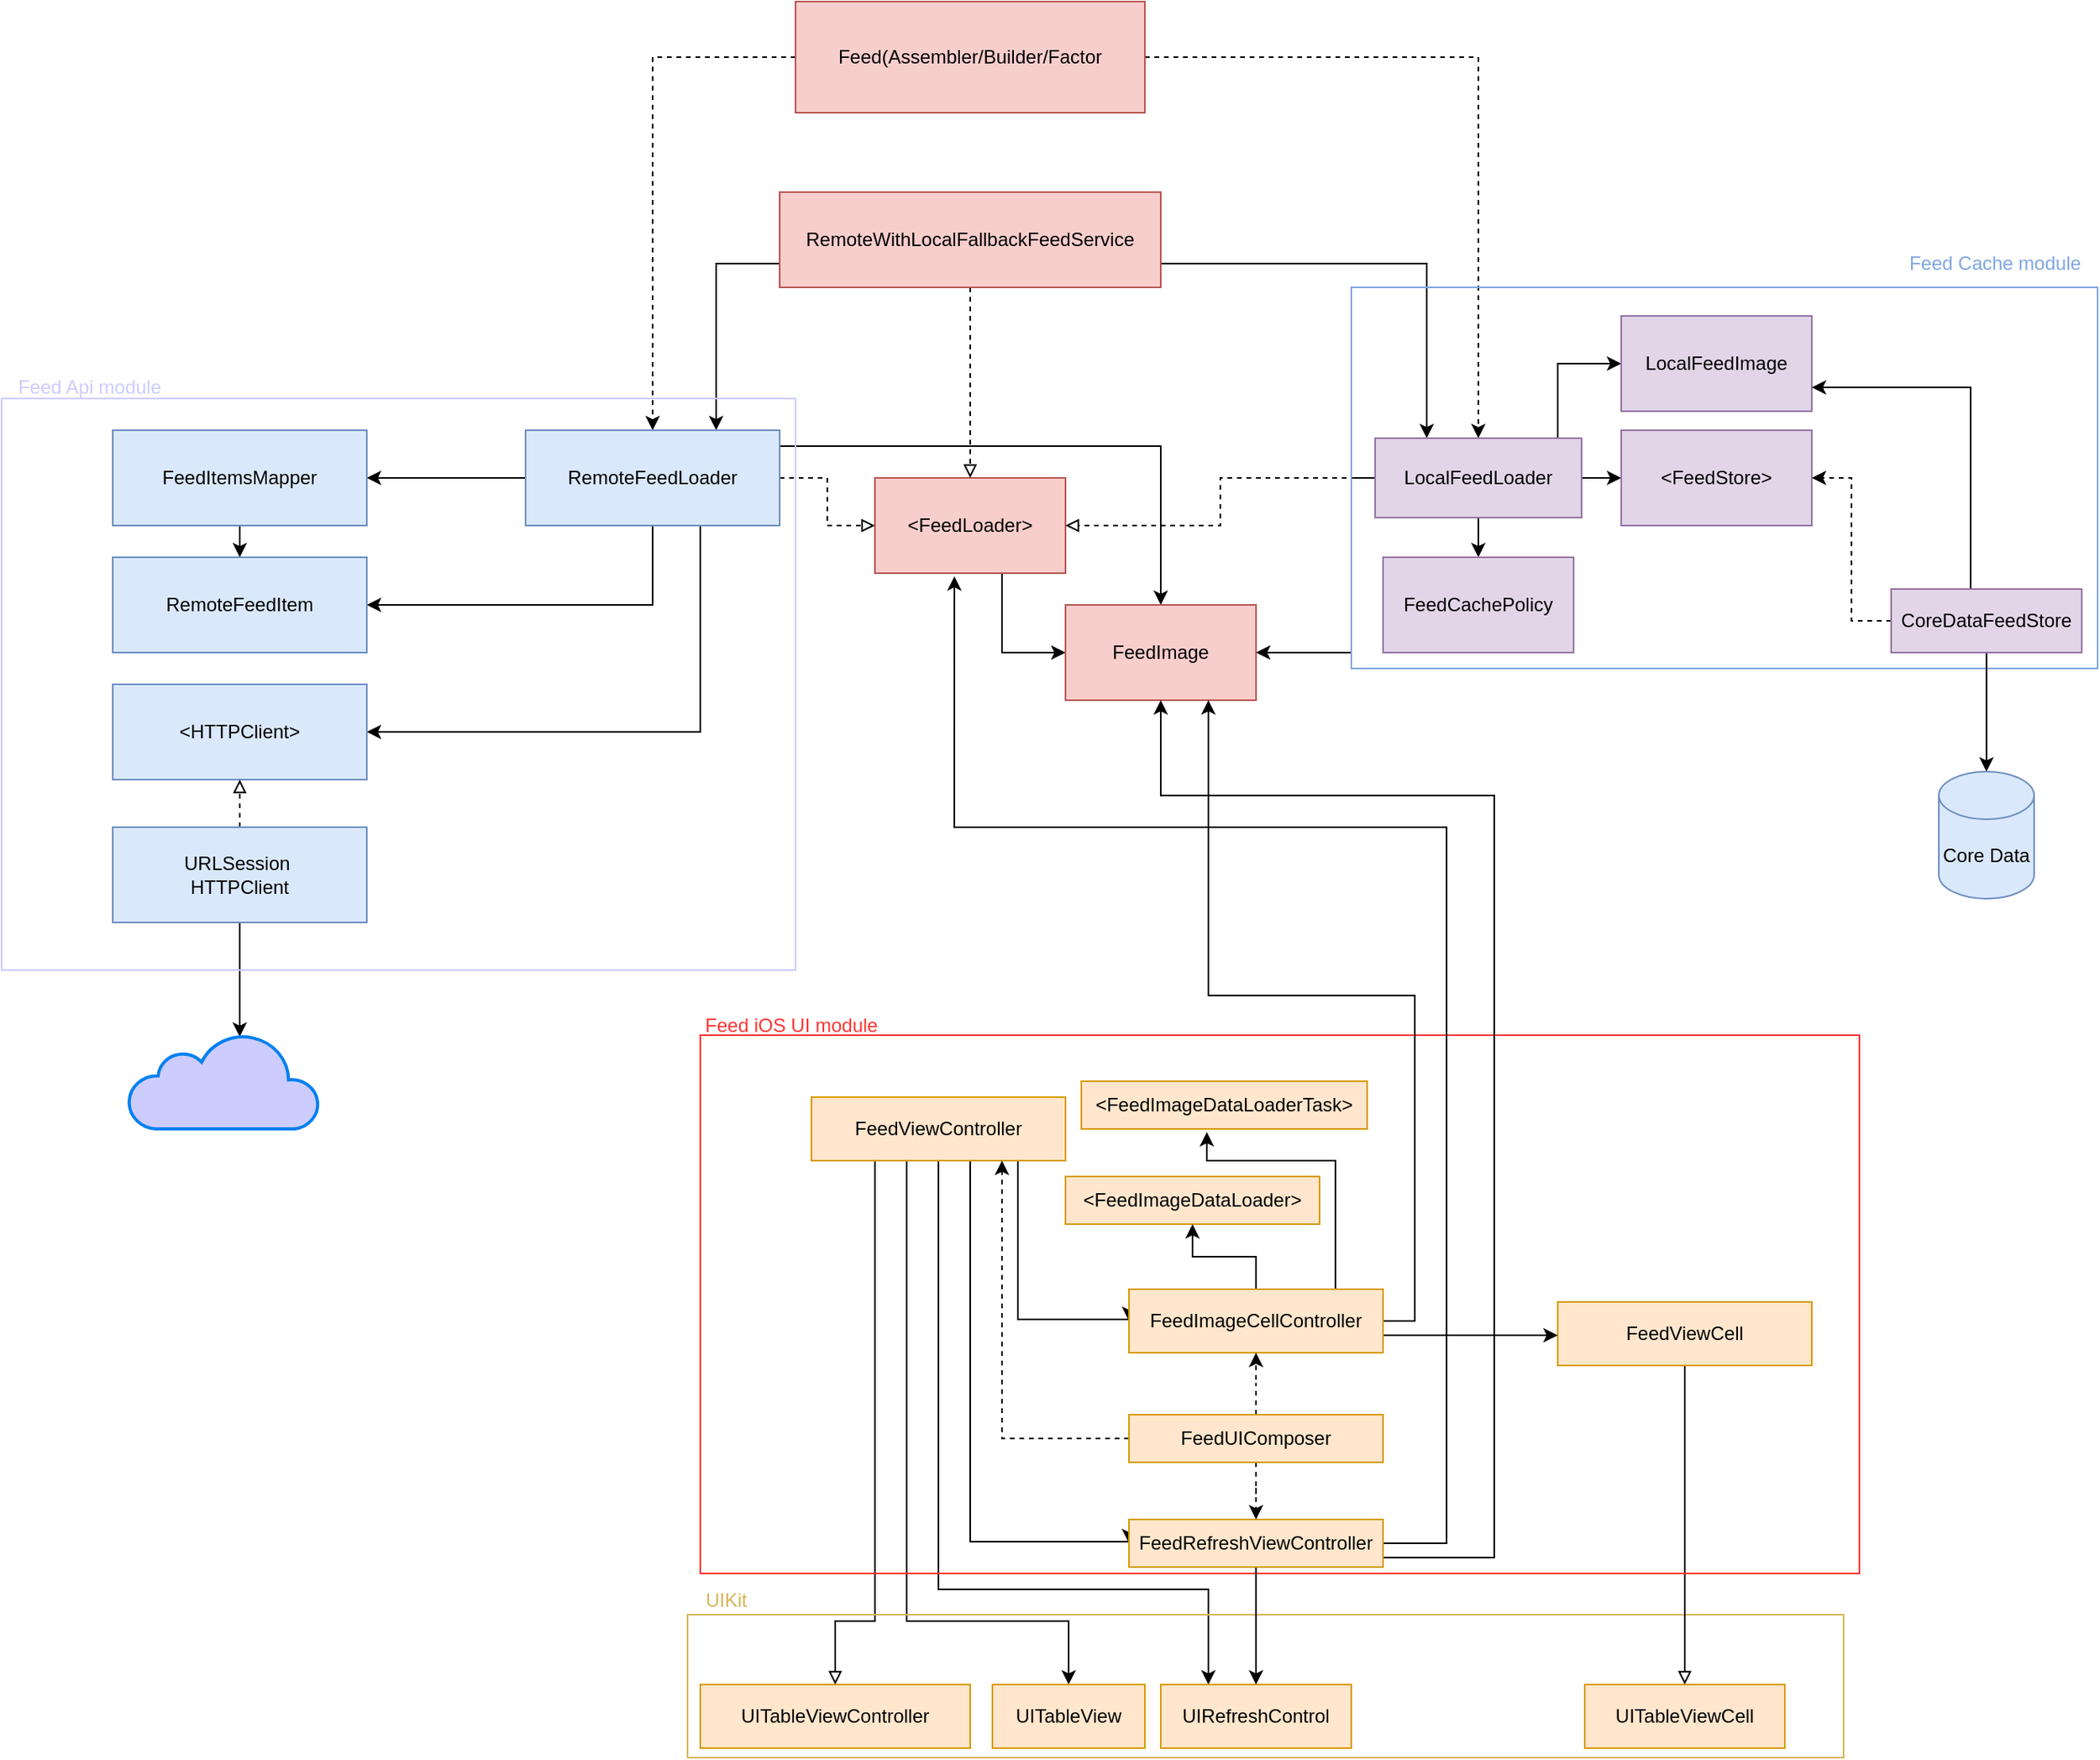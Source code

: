 <mxfile version="21.3.5" type="device">
  <diagram name="Page-1" id="5tE9PvvC92MBVU3yv-TN">
    <mxGraphModel dx="2190" dy="802" grid="1" gridSize="10" guides="1" tooltips="1" connect="1" arrows="1" fold="1" page="1" pageScale="1" pageWidth="827" pageHeight="1169" math="0" shadow="0">
      <root>
        <mxCell id="0" />
        <mxCell id="1" parent="0" />
        <mxCell id="9Ri4bayZUHAKm8TNs4ZH-6" style="edgeStyle=orthogonalEdgeStyle;rounded=0;orthogonalLoop=1;jettySize=auto;html=1;entryX=0;entryY=0.5;entryDx=0;entryDy=0;" parent="1" source="wkb4X_CLZkG0QTCTbJi_-1" target="9Ri4bayZUHAKm8TNs4ZH-5" edge="1">
          <mxGeometry relative="1" as="geometry">
            <Array as="points">
              <mxPoint x="420" y="430" />
            </Array>
          </mxGeometry>
        </mxCell>
        <mxCell id="wkb4X_CLZkG0QTCTbJi_-1" value="&amp;lt;FeedLoader&amp;gt;" style="rounded=0;whiteSpace=wrap;html=1;fillColor=#f8cecc;strokeColor=#b85450;" parent="1" vertex="1">
          <mxGeometry x="340" y="320" width="120" height="60" as="geometry" />
        </mxCell>
        <mxCell id="wkb4X_CLZkG0QTCTbJi_-16" style="edgeStyle=orthogonalEdgeStyle;rounded=0;orthogonalLoop=1;jettySize=auto;html=1;dashed=1;" parent="1" source="wkb4X_CLZkG0QTCTbJi_-2" target="wkb4X_CLZkG0QTCTbJi_-4" edge="1">
          <mxGeometry relative="1" as="geometry" />
        </mxCell>
        <mxCell id="wkb4X_CLZkG0QTCTbJi_-17" style="edgeStyle=orthogonalEdgeStyle;rounded=0;orthogonalLoop=1;jettySize=auto;html=1;dashed=1;" parent="1" source="wkb4X_CLZkG0QTCTbJi_-2" target="wkb4X_CLZkG0QTCTbJi_-5" edge="1">
          <mxGeometry relative="1" as="geometry" />
        </mxCell>
        <mxCell id="wkb4X_CLZkG0QTCTbJi_-2" value="Feed(Assembler/Builder/Factor" style="rounded=0;whiteSpace=wrap;html=1;fillColor=#f8cecc;strokeColor=#b85450;" parent="1" vertex="1">
          <mxGeometry x="290" y="20" width="220" height="70" as="geometry" />
        </mxCell>
        <mxCell id="wkb4X_CLZkG0QTCTbJi_-14" style="edgeStyle=orthogonalEdgeStyle;rounded=0;orthogonalLoop=1;jettySize=auto;html=1;entryX=0.75;entryY=0;entryDx=0;entryDy=0;exitX=0;exitY=0.75;exitDx=0;exitDy=0;" parent="1" source="wkb4X_CLZkG0QTCTbJi_-3" target="wkb4X_CLZkG0QTCTbJi_-4" edge="1">
          <mxGeometry relative="1" as="geometry">
            <Array as="points">
              <mxPoint x="240" y="185" />
            </Array>
          </mxGeometry>
        </mxCell>
        <mxCell id="wkb4X_CLZkG0QTCTbJi_-15" style="edgeStyle=orthogonalEdgeStyle;rounded=0;orthogonalLoop=1;jettySize=auto;html=1;exitX=1;exitY=0.75;exitDx=0;exitDy=0;entryX=0.25;entryY=0;entryDx=0;entryDy=0;" parent="1" source="wkb4X_CLZkG0QTCTbJi_-3" target="wkb4X_CLZkG0QTCTbJi_-5" edge="1">
          <mxGeometry relative="1" as="geometry" />
        </mxCell>
        <mxCell id="wkb4X_CLZkG0QTCTbJi_-18" style="edgeStyle=orthogonalEdgeStyle;rounded=0;orthogonalLoop=1;jettySize=auto;html=1;dashed=1;endArrow=block;endFill=0;" parent="1" source="wkb4X_CLZkG0QTCTbJi_-3" target="wkb4X_CLZkG0QTCTbJi_-1" edge="1">
          <mxGeometry relative="1" as="geometry" />
        </mxCell>
        <mxCell id="wkb4X_CLZkG0QTCTbJi_-3" value="RemoteWithLocalFallbackFeedService" style="rounded=0;whiteSpace=wrap;html=1;fillColor=#f8cecc;strokeColor=#b85450;" parent="1" vertex="1">
          <mxGeometry x="280" y="140" width="240" height="60" as="geometry" />
        </mxCell>
        <mxCell id="wkb4X_CLZkG0QTCTbJi_-12" style="edgeStyle=orthogonalEdgeStyle;rounded=0;orthogonalLoop=1;jettySize=auto;html=1;dashed=1;endArrow=block;endFill=0;" parent="1" source="wkb4X_CLZkG0QTCTbJi_-4" target="wkb4X_CLZkG0QTCTbJi_-1" edge="1">
          <mxGeometry relative="1" as="geometry" />
        </mxCell>
        <mxCell id="9Ri4bayZUHAKm8TNs4ZH-1" style="edgeStyle=orthogonalEdgeStyle;rounded=0;orthogonalLoop=1;jettySize=auto;html=1;" parent="1" source="wkb4X_CLZkG0QTCTbJi_-4" target="wkb4X_CLZkG0QTCTbJi_-20" edge="1">
          <mxGeometry relative="1" as="geometry" />
        </mxCell>
        <mxCell id="9Ri4bayZUHAKm8TNs4ZH-4" style="edgeStyle=orthogonalEdgeStyle;rounded=0;orthogonalLoop=1;jettySize=auto;html=1;entryX=1;entryY=0.5;entryDx=0;entryDy=0;" parent="1" source="wkb4X_CLZkG0QTCTbJi_-4" target="9Ri4bayZUHAKm8TNs4ZH-2" edge="1">
          <mxGeometry relative="1" as="geometry">
            <Array as="points">
              <mxPoint x="200" y="400" />
            </Array>
          </mxGeometry>
        </mxCell>
        <mxCell id="9Ri4bayZUHAKm8TNs4ZH-7" style="edgeStyle=orthogonalEdgeStyle;rounded=0;orthogonalLoop=1;jettySize=auto;html=1;" parent="1" source="wkb4X_CLZkG0QTCTbJi_-4" target="9Ri4bayZUHAKm8TNs4ZH-5" edge="1">
          <mxGeometry relative="1" as="geometry">
            <Array as="points">
              <mxPoint x="520" y="300" />
            </Array>
          </mxGeometry>
        </mxCell>
        <mxCell id="0OMT_AVmc9sH3o9Od09E-2" style="edgeStyle=orthogonalEdgeStyle;rounded=0;orthogonalLoop=1;jettySize=auto;html=1;entryX=1;entryY=0.5;entryDx=0;entryDy=0;" parent="1" source="wkb4X_CLZkG0QTCTbJi_-4" target="wkb4X_CLZkG0QTCTbJi_-19" edge="1">
          <mxGeometry relative="1" as="geometry">
            <Array as="points">
              <mxPoint x="230" y="480" />
            </Array>
          </mxGeometry>
        </mxCell>
        <mxCell id="wkb4X_CLZkG0QTCTbJi_-4" value="RemoteFeedLoader" style="rounded=0;whiteSpace=wrap;html=1;fillColor=#dae8fc;strokeColor=#6c8ebf;" parent="1" vertex="1">
          <mxGeometry x="120" y="290" width="160" height="60" as="geometry" />
        </mxCell>
        <mxCell id="wkb4X_CLZkG0QTCTbJi_-13" style="edgeStyle=orthogonalEdgeStyle;rounded=0;orthogonalLoop=1;jettySize=auto;html=1;entryX=1;entryY=0.5;entryDx=0;entryDy=0;dashed=1;endArrow=block;endFill=0;" parent="1" source="wkb4X_CLZkG0QTCTbJi_-5" target="wkb4X_CLZkG0QTCTbJi_-1" edge="1">
          <mxGeometry relative="1" as="geometry" />
        </mxCell>
        <mxCell id="mt7t5qOtKBUCOaAIjQfM-2" style="edgeStyle=orthogonalEdgeStyle;rounded=0;orthogonalLoop=1;jettySize=auto;html=1;entryX=0;entryY=0.5;entryDx=0;entryDy=0;" parent="1" source="wkb4X_CLZkG0QTCTbJi_-5" target="mt7t5qOtKBUCOaAIjQfM-1" edge="1">
          <mxGeometry relative="1" as="geometry" />
        </mxCell>
        <mxCell id="9Ri4bayZUHAKm8TNs4ZH-8" style="edgeStyle=orthogonalEdgeStyle;rounded=0;orthogonalLoop=1;jettySize=auto;html=1;entryX=1;entryY=0.5;entryDx=0;entryDy=0;" parent="1" source="wkb4X_CLZkG0QTCTbJi_-5" target="9Ri4bayZUHAKm8TNs4ZH-5" edge="1">
          <mxGeometry relative="1" as="geometry">
            <Array as="points">
              <mxPoint x="640" y="430" />
            </Array>
          </mxGeometry>
        </mxCell>
        <mxCell id="9Ri4bayZUHAKm8TNs4ZH-10" style="edgeStyle=orthogonalEdgeStyle;rounded=0;orthogonalLoop=1;jettySize=auto;html=1;entryX=0;entryY=0.5;entryDx=0;entryDy=0;" parent="1" source="wkb4X_CLZkG0QTCTbJi_-5" target="9Ri4bayZUHAKm8TNs4ZH-9" edge="1">
          <mxGeometry relative="1" as="geometry">
            <Array as="points">
              <mxPoint x="770" y="300" />
              <mxPoint x="770" y="248" />
            </Array>
          </mxGeometry>
        </mxCell>
        <mxCell id="0OMT_AVmc9sH3o9Od09E-5" style="edgeStyle=orthogonalEdgeStyle;rounded=0;orthogonalLoop=1;jettySize=auto;html=1;" parent="1" source="wkb4X_CLZkG0QTCTbJi_-5" target="0OMT_AVmc9sH3o9Od09E-3" edge="1">
          <mxGeometry relative="1" as="geometry" />
        </mxCell>
        <mxCell id="wkb4X_CLZkG0QTCTbJi_-5" value="LocalFeedLoader" style="rounded=0;whiteSpace=wrap;html=1;fillColor=#e1d5e7;strokeColor=#9673a6;" parent="1" vertex="1">
          <mxGeometry x="655" y="295" width="130" height="50" as="geometry" />
        </mxCell>
        <mxCell id="wkb4X_CLZkG0QTCTbJi_-6" value="UITableViewController" style="rounded=0;whiteSpace=wrap;html=1;fillColor=#ffe6cc;strokeColor=#d79b00;" parent="1" vertex="1">
          <mxGeometry x="230" y="1080" width="170" height="40" as="geometry" />
        </mxCell>
        <mxCell id="wkb4X_CLZkG0QTCTbJi_-10" style="edgeStyle=orthogonalEdgeStyle;rounded=0;orthogonalLoop=1;jettySize=auto;html=1;entryX=0.5;entryY=0;entryDx=0;entryDy=0;endArrow=block;endFill=0;" parent="1" source="wkb4X_CLZkG0QTCTbJi_-7" target="wkb4X_CLZkG0QTCTbJi_-6" edge="1">
          <mxGeometry relative="1" as="geometry">
            <Array as="points">
              <mxPoint x="340" y="1040" />
              <mxPoint x="315" y="1040" />
            </Array>
          </mxGeometry>
        </mxCell>
        <mxCell id="9oJwUBDEAIhy3Kt25aec-3" style="edgeStyle=orthogonalEdgeStyle;rounded=0;orthogonalLoop=1;jettySize=auto;html=1;entryX=0.25;entryY=0;entryDx=0;entryDy=0;exitX=0.5;exitY=1;exitDx=0;exitDy=0;" parent="1" source="wkb4X_CLZkG0QTCTbJi_-7" target="9oJwUBDEAIhy3Kt25aec-2" edge="1">
          <mxGeometry relative="1" as="geometry">
            <Array as="points">
              <mxPoint x="380" y="1020" />
              <mxPoint x="550" y="1020" />
            </Array>
          </mxGeometry>
        </mxCell>
        <mxCell id="8CEh4J7_kmvw50hiCcKO-3" style="edgeStyle=orthogonalEdgeStyle;rounded=0;orthogonalLoop=1;jettySize=auto;html=1;" parent="1" source="wkb4X_CLZkG0QTCTbJi_-7" target="8CEh4J7_kmvw50hiCcKO-1" edge="1">
          <mxGeometry relative="1" as="geometry">
            <Array as="points">
              <mxPoint x="360" y="1040" />
              <mxPoint x="462" y="1040" />
            </Array>
          </mxGeometry>
        </mxCell>
        <mxCell id="SuTR34b2t1vn6Ia5oeuN-4" style="edgeStyle=orthogonalEdgeStyle;rounded=0;orthogonalLoop=1;jettySize=auto;html=1;entryX=0;entryY=0.5;entryDx=0;entryDy=0;" edge="1" parent="1" source="wkb4X_CLZkG0QTCTbJi_-7" target="SuTR34b2t1vn6Ia5oeuN-2">
          <mxGeometry relative="1" as="geometry">
            <Array as="points">
              <mxPoint x="430" y="850" />
            </Array>
          </mxGeometry>
        </mxCell>
        <mxCell id="SuTR34b2t1vn6Ia5oeuN-8" style="edgeStyle=orthogonalEdgeStyle;rounded=0;orthogonalLoop=1;jettySize=auto;html=1;entryX=0;entryY=0.5;entryDx=0;entryDy=0;" edge="1" parent="1" source="wkb4X_CLZkG0QTCTbJi_-7" target="SuTR34b2t1vn6Ia5oeuN-6">
          <mxGeometry relative="1" as="geometry">
            <Array as="points">
              <mxPoint x="400" y="990" />
            </Array>
          </mxGeometry>
        </mxCell>
        <mxCell id="wkb4X_CLZkG0QTCTbJi_-7" value="FeedViewController" style="rounded=0;whiteSpace=wrap;html=1;fillColor=#ffe6cc;strokeColor=#d79b00;" parent="1" vertex="1">
          <mxGeometry x="300" y="710" width="160" height="40" as="geometry" />
        </mxCell>
        <mxCell id="wkb4X_CLZkG0QTCTbJi_-19" value="&amp;lt;HTTPClient&amp;gt;" style="rounded=0;whiteSpace=wrap;html=1;fillColor=#dae8fc;strokeColor=#6c8ebf;" parent="1" vertex="1">
          <mxGeometry x="-140" y="450" width="160" height="60" as="geometry" />
        </mxCell>
        <mxCell id="9Ri4bayZUHAKm8TNs4ZH-3" style="edgeStyle=orthogonalEdgeStyle;rounded=0;orthogonalLoop=1;jettySize=auto;html=1;" parent="1" source="wkb4X_CLZkG0QTCTbJi_-20" target="9Ri4bayZUHAKm8TNs4ZH-2" edge="1">
          <mxGeometry relative="1" as="geometry" />
        </mxCell>
        <mxCell id="wkb4X_CLZkG0QTCTbJi_-20" value="FeedItemsMapper" style="rounded=0;whiteSpace=wrap;html=1;fillColor=#dae8fc;strokeColor=#6c8ebf;" parent="1" vertex="1">
          <mxGeometry x="-140" y="290" width="160" height="60" as="geometry" />
        </mxCell>
        <mxCell id="wkb4X_CLZkG0QTCTbJi_-26" value="&lt;font color=&quot;#ccccff&quot;&gt;Feed Api module&lt;/font&gt;" style="text;html=1;align=center;verticalAlign=middle;resizable=0;points=[];autosize=1;strokeColor=none;fillColor=none;" parent="1" vertex="1">
          <mxGeometry x="-210" y="248" width="110" height="30" as="geometry" />
        </mxCell>
        <mxCell id="wkb4X_CLZkG0QTCTbJi_-28" style="edgeStyle=orthogonalEdgeStyle;rounded=0;orthogonalLoop=1;jettySize=auto;html=1;exitX=0.5;exitY=0;exitDx=0;exitDy=0;entryX=0.5;entryY=1;entryDx=0;entryDy=0;endArrow=block;endFill=0;dashed=1;" parent="1" source="wkb4X_CLZkG0QTCTbJi_-27" target="wkb4X_CLZkG0QTCTbJi_-19" edge="1">
          <mxGeometry relative="1" as="geometry" />
        </mxCell>
        <mxCell id="wkb4X_CLZkG0QTCTbJi_-30" style="edgeStyle=orthogonalEdgeStyle;rounded=0;orthogonalLoop=1;jettySize=auto;html=1;entryX=0.583;entryY=0.033;entryDx=0;entryDy=0;entryPerimeter=0;" parent="1" source="wkb4X_CLZkG0QTCTbJi_-27" target="wkb4X_CLZkG0QTCTbJi_-29" edge="1">
          <mxGeometry relative="1" as="geometry" />
        </mxCell>
        <mxCell id="wkb4X_CLZkG0QTCTbJi_-27" value="URLSession&amp;nbsp;&lt;br&gt;HTTPClient" style="rounded=0;whiteSpace=wrap;html=1;fillColor=#dae8fc;strokeColor=#6c8ebf;" parent="1" vertex="1">
          <mxGeometry x="-140" y="540" width="160" height="60" as="geometry" />
        </mxCell>
        <mxCell id="wkb4X_CLZkG0QTCTbJi_-29" value="" style="html=1;verticalLabelPosition=bottom;align=center;labelBackgroundColor=#ffffff;verticalAlign=top;strokeWidth=2;strokeColor=#0080F0;shadow=0;dashed=0;shape=mxgraph.ios7.icons.cloud;fillColor=#CCCCFF;" parent="1" vertex="1">
          <mxGeometry x="-130" y="670" width="120" height="60" as="geometry" />
        </mxCell>
        <mxCell id="wkb4X_CLZkG0QTCTbJi_-25" value="" style="rounded=0;whiteSpace=wrap;html=1;fillColor=none;strokeColor=#CCCCFF;" parent="1" vertex="1">
          <mxGeometry x="-210" y="270" width="500" height="360" as="geometry" />
        </mxCell>
        <mxCell id="mt7t5qOtKBUCOaAIjQfM-1" value="&amp;lt;FeedStore&amp;gt;" style="rounded=0;whiteSpace=wrap;html=1;fillColor=#e1d5e7;strokeColor=#9673a6;" parent="1" vertex="1">
          <mxGeometry x="810" y="290" width="120" height="60" as="geometry" />
        </mxCell>
        <mxCell id="mt7t5qOtKBUCOaAIjQfM-3" value="" style="rounded=0;whiteSpace=wrap;html=1;fillColor=none;strokeColor=#7EA6E0;" parent="1" vertex="1">
          <mxGeometry x="640" y="200" width="470" height="240" as="geometry" />
        </mxCell>
        <mxCell id="mt7t5qOtKBUCOaAIjQfM-4" value="&lt;font&gt;Feed Cache module&lt;/font&gt;" style="text;html=1;align=center;verticalAlign=middle;resizable=0;points=[];autosize=1;strokeColor=none;fillColor=none;fontColor=#7EA6E0;" parent="1" vertex="1">
          <mxGeometry x="980" y="170" width="130" height="30" as="geometry" />
        </mxCell>
        <mxCell id="9Ri4bayZUHAKm8TNs4ZH-2" value="RemoteFeedItem" style="rounded=0;whiteSpace=wrap;html=1;fillColor=#dae8fc;strokeColor=#6c8ebf;" parent="1" vertex="1">
          <mxGeometry x="-140" y="370" width="160" height="60" as="geometry" />
        </mxCell>
        <mxCell id="9Ri4bayZUHAKm8TNs4ZH-5" value="FeedImage" style="rounded=0;whiteSpace=wrap;html=1;fillColor=#f8cecc;strokeColor=#b85450;" parent="1" vertex="1">
          <mxGeometry x="460" y="400" width="120" height="60" as="geometry" />
        </mxCell>
        <mxCell id="9Ri4bayZUHAKm8TNs4ZH-9" value="LocalFeedImage" style="rounded=0;whiteSpace=wrap;html=1;fillColor=#e1d5e7;strokeColor=#9673a6;" parent="1" vertex="1">
          <mxGeometry x="810" y="218" width="120" height="60" as="geometry" />
        </mxCell>
        <mxCell id="0OMT_AVmc9sH3o9Od09E-3" value="FeedCachePolicy" style="rounded=0;whiteSpace=wrap;html=1;fillColor=#e1d5e7;strokeColor=#9673a6;" parent="1" vertex="1">
          <mxGeometry x="660" y="370" width="120" height="60" as="geometry" />
        </mxCell>
        <mxCell id="xbsetehJaYri_gD3bekH-2" style="edgeStyle=orthogonalEdgeStyle;rounded=0;orthogonalLoop=1;jettySize=auto;html=1;entryX=1;entryY=0.5;entryDx=0;entryDy=0;dashed=1;" parent="1" source="xbsetehJaYri_gD3bekH-1" target="mt7t5qOtKBUCOaAIjQfM-1" edge="1">
          <mxGeometry relative="1" as="geometry" />
        </mxCell>
        <mxCell id="xbsetehJaYri_gD3bekH-3" style="edgeStyle=orthogonalEdgeStyle;rounded=0;orthogonalLoop=1;jettySize=auto;html=1;entryX=1;entryY=0.75;entryDx=0;entryDy=0;" parent="1" source="xbsetehJaYri_gD3bekH-1" target="9Ri4bayZUHAKm8TNs4ZH-9" edge="1">
          <mxGeometry relative="1" as="geometry">
            <Array as="points">
              <mxPoint x="1030" y="263" />
            </Array>
          </mxGeometry>
        </mxCell>
        <mxCell id="xbsetehJaYri_gD3bekH-5" style="edgeStyle=orthogonalEdgeStyle;rounded=0;orthogonalLoop=1;jettySize=auto;html=1;" parent="1" source="xbsetehJaYri_gD3bekH-1" target="xbsetehJaYri_gD3bekH-4" edge="1">
          <mxGeometry relative="1" as="geometry" />
        </mxCell>
        <mxCell id="xbsetehJaYri_gD3bekH-1" value="CoreDataFeedStore" style="rounded=0;whiteSpace=wrap;html=1;fillColor=#e1d5e7;strokeColor=#9673a6;" parent="1" vertex="1">
          <mxGeometry x="980" y="390" width="120" height="40" as="geometry" />
        </mxCell>
        <mxCell id="xbsetehJaYri_gD3bekH-4" value="Core Data" style="shape=cylinder3;whiteSpace=wrap;html=1;boundedLbl=1;backgroundOutline=1;size=15;fillColor=#dae8fc;strokeColor=#6c8ebf;" parent="1" vertex="1">
          <mxGeometry x="1010" y="505" width="60" height="80" as="geometry" />
        </mxCell>
        <mxCell id="9oJwUBDEAIhy3Kt25aec-2" value="UIRefreshControl" style="rounded=0;whiteSpace=wrap;html=1;fillColor=#ffe6cc;strokeColor=#d79b00;" parent="1" vertex="1">
          <mxGeometry x="520" y="1080" width="120" height="40" as="geometry" />
        </mxCell>
        <mxCell id="9oJwUBDEAIhy3Kt25aec-6" value="Feed iOS UI module" style="text;html=1;align=center;verticalAlign=middle;resizable=0;points=[];autosize=1;strokeColor=none;fillColor=none;fontColor=#FF3333;" parent="1" vertex="1">
          <mxGeometry x="222" y="650" width="130" height="30" as="geometry" />
        </mxCell>
        <mxCell id="9oJwUBDEAIhy3Kt25aec-7" value="UIKit" style="text;html=1;align=center;verticalAlign=middle;resizable=0;points=[];autosize=1;strokeColor=none;fillColor=none;fontColor=#D6B656;" parent="1" vertex="1">
          <mxGeometry x="221" y="1012" width="50" height="30" as="geometry" />
        </mxCell>
        <mxCell id="9oJwUBDEAIhy3Kt25aec-8" value="" style="rounded=0;whiteSpace=wrap;html=1;fillColor=none;strokeColor=#D6B656;" parent="1" vertex="1">
          <mxGeometry x="222" y="1036" width="728" height="90" as="geometry" />
        </mxCell>
        <mxCell id="8CEh4J7_kmvw50hiCcKO-1" value="UITableView&lt;br&gt;" style="rounded=0;whiteSpace=wrap;html=1;fillColor=#ffe6cc;strokeColor=#d79b00;" parent="1" vertex="1">
          <mxGeometry x="414" y="1080" width="96" height="40" as="geometry" />
        </mxCell>
        <mxCell id="8CEh4J7_kmvw50hiCcKO-2" value="UITableViewCell&lt;br&gt;" style="rounded=0;whiteSpace=wrap;html=1;fillColor=#ffe6cc;strokeColor=#d79b00;" parent="1" vertex="1">
          <mxGeometry x="787" y="1080" width="126" height="40" as="geometry" />
        </mxCell>
        <mxCell id="8CEh4J7_kmvw50hiCcKO-11" style="edgeStyle=orthogonalEdgeStyle;rounded=0;orthogonalLoop=1;jettySize=auto;html=1;endArrow=block;endFill=0;exitX=0.5;exitY=1;exitDx=0;exitDy=0;entryX=0.5;entryY=0;entryDx=0;entryDy=0;" parent="1" source="8CEh4J7_kmvw50hiCcKO-4" target="8CEh4J7_kmvw50hiCcKO-2" edge="1">
          <mxGeometry relative="1" as="geometry">
            <Array as="points">
              <mxPoint x="850" y="1080" />
            </Array>
            <mxPoint x="717" y="1040" as="sourcePoint" />
          </mxGeometry>
        </mxCell>
        <mxCell id="8CEh4J7_kmvw50hiCcKO-4" value="FeedViewCell&lt;br&gt;" style="rounded=0;whiteSpace=wrap;html=1;fillColor=#ffe6cc;strokeColor=#d79b00;" parent="1" vertex="1">
          <mxGeometry x="770" y="839" width="160" height="40" as="geometry" />
        </mxCell>
        <mxCell id="8CEh4J7_kmvw50hiCcKO-7" value="&amp;lt;FeedImageDataLoader&amp;gt;" style="rounded=0;whiteSpace=wrap;html=1;fillColor=#ffe6cc;strokeColor=#d79b00;" parent="1" vertex="1">
          <mxGeometry x="460" y="760" width="160" height="30" as="geometry" />
        </mxCell>
        <mxCell id="8CEh4J7_kmvw50hiCcKO-8" value="&amp;lt;FeedImageDataLoaderTask&amp;gt;" style="rounded=0;whiteSpace=wrap;html=1;fillColor=#ffe6cc;strokeColor=#d79b00;" parent="1" vertex="1">
          <mxGeometry x="470" y="700" width="180" height="30" as="geometry" />
        </mxCell>
        <mxCell id="8CEh4J7_kmvw50hiCcKO-12" value="" style="rounded=0;whiteSpace=wrap;html=1;fillColor=none;strokeColor=#FF3333;" parent="1" vertex="1">
          <mxGeometry x="230" y="671" width="730" height="339" as="geometry" />
        </mxCell>
        <mxCell id="SuTR34b2t1vn6Ia5oeuN-3" style="edgeStyle=orthogonalEdgeStyle;rounded=0;orthogonalLoop=1;jettySize=auto;html=1;" edge="1" parent="1" source="SuTR34b2t1vn6Ia5oeuN-2" target="8CEh4J7_kmvw50hiCcKO-4">
          <mxGeometry relative="1" as="geometry">
            <Array as="points">
              <mxPoint x="730" y="860" />
              <mxPoint x="730" y="860" />
            </Array>
          </mxGeometry>
        </mxCell>
        <mxCell id="SuTR34b2t1vn6Ia5oeuN-14" style="edgeStyle=orthogonalEdgeStyle;rounded=0;orthogonalLoop=1;jettySize=auto;html=1;" edge="1" parent="1" source="SuTR34b2t1vn6Ia5oeuN-2" target="8CEh4J7_kmvw50hiCcKO-7">
          <mxGeometry relative="1" as="geometry" />
        </mxCell>
        <mxCell id="SuTR34b2t1vn6Ia5oeuN-15" style="edgeStyle=orthogonalEdgeStyle;rounded=0;orthogonalLoop=1;jettySize=auto;html=1;entryX=0.439;entryY=1.067;entryDx=0;entryDy=0;entryPerimeter=0;" edge="1" parent="1" source="SuTR34b2t1vn6Ia5oeuN-2" target="8CEh4J7_kmvw50hiCcKO-8">
          <mxGeometry relative="1" as="geometry">
            <Array as="points">
              <mxPoint x="630" y="750" />
              <mxPoint x="549" y="750" />
            </Array>
          </mxGeometry>
        </mxCell>
        <mxCell id="SuTR34b2t1vn6Ia5oeuN-19" style="edgeStyle=orthogonalEdgeStyle;rounded=0;orthogonalLoop=1;jettySize=auto;html=1;" edge="1" parent="1" source="SuTR34b2t1vn6Ia5oeuN-2" target="9Ri4bayZUHAKm8TNs4ZH-5">
          <mxGeometry relative="1" as="geometry">
            <Array as="points">
              <mxPoint x="680" y="851" />
              <mxPoint x="680" y="646" />
              <mxPoint x="550" y="646" />
            </Array>
          </mxGeometry>
        </mxCell>
        <mxCell id="SuTR34b2t1vn6Ia5oeuN-2" value="FeedImageCellController" style="rounded=0;whiteSpace=wrap;html=1;fillColor=#ffe6cc;strokeColor=#d79b00;" vertex="1" parent="1">
          <mxGeometry x="500" y="831" width="160" height="40" as="geometry" />
        </mxCell>
        <mxCell id="SuTR34b2t1vn6Ia5oeuN-7" style="edgeStyle=orthogonalEdgeStyle;rounded=0;orthogonalLoop=1;jettySize=auto;html=1;" edge="1" parent="1" source="SuTR34b2t1vn6Ia5oeuN-6" target="9oJwUBDEAIhy3Kt25aec-2">
          <mxGeometry relative="1" as="geometry" />
        </mxCell>
        <mxCell id="SuTR34b2t1vn6Ia5oeuN-16" style="edgeStyle=orthogonalEdgeStyle;rounded=0;orthogonalLoop=1;jettySize=auto;html=1;entryX=0.417;entryY=1.033;entryDx=0;entryDy=0;entryPerimeter=0;" edge="1" parent="1" source="SuTR34b2t1vn6Ia5oeuN-6" target="wkb4X_CLZkG0QTCTbJi_-1">
          <mxGeometry relative="1" as="geometry">
            <mxPoint x="460" y="540" as="targetPoint" />
            <Array as="points">
              <mxPoint x="700" y="991" />
              <mxPoint x="700" y="540" />
              <mxPoint x="390" y="540" />
            </Array>
          </mxGeometry>
        </mxCell>
        <mxCell id="SuTR34b2t1vn6Ia5oeuN-18" style="edgeStyle=orthogonalEdgeStyle;rounded=0;orthogonalLoop=1;jettySize=auto;html=1;" edge="1" parent="1" source="SuTR34b2t1vn6Ia5oeuN-6" target="9Ri4bayZUHAKm8TNs4ZH-5">
          <mxGeometry relative="1" as="geometry">
            <Array as="points">
              <mxPoint x="730" y="1000" />
              <mxPoint x="730" y="520" />
              <mxPoint x="520" y="520" />
            </Array>
          </mxGeometry>
        </mxCell>
        <mxCell id="SuTR34b2t1vn6Ia5oeuN-6" value="FeedRefreshViewController" style="rounded=0;whiteSpace=wrap;html=1;fillColor=#ffe6cc;strokeColor=#d79b00;" vertex="1" parent="1">
          <mxGeometry x="500" y="976" width="160" height="30" as="geometry" />
        </mxCell>
        <mxCell id="SuTR34b2t1vn6Ia5oeuN-10" style="edgeStyle=orthogonalEdgeStyle;rounded=0;orthogonalLoop=1;jettySize=auto;html=1;dashed=1;" edge="1" parent="1" source="SuTR34b2t1vn6Ia5oeuN-9" target="SuTR34b2t1vn6Ia5oeuN-6">
          <mxGeometry relative="1" as="geometry" />
        </mxCell>
        <mxCell id="SuTR34b2t1vn6Ia5oeuN-11" style="edgeStyle=orthogonalEdgeStyle;rounded=0;orthogonalLoop=1;jettySize=auto;html=1;entryX=0.75;entryY=1;entryDx=0;entryDy=0;dashed=1;" edge="1" parent="1" source="SuTR34b2t1vn6Ia5oeuN-9" target="wkb4X_CLZkG0QTCTbJi_-7">
          <mxGeometry relative="1" as="geometry" />
        </mxCell>
        <mxCell id="SuTR34b2t1vn6Ia5oeuN-12" style="edgeStyle=orthogonalEdgeStyle;rounded=0;orthogonalLoop=1;jettySize=auto;html=1;dashed=1;" edge="1" parent="1" source="SuTR34b2t1vn6Ia5oeuN-9" target="SuTR34b2t1vn6Ia5oeuN-2">
          <mxGeometry relative="1" as="geometry" />
        </mxCell>
        <mxCell id="SuTR34b2t1vn6Ia5oeuN-9" value="FeedUIComposer" style="rounded=0;whiteSpace=wrap;html=1;fillColor=#ffe6cc;strokeColor=#d79b00;" vertex="1" parent="1">
          <mxGeometry x="500" y="910" width="160" height="30" as="geometry" />
        </mxCell>
      </root>
    </mxGraphModel>
  </diagram>
</mxfile>
